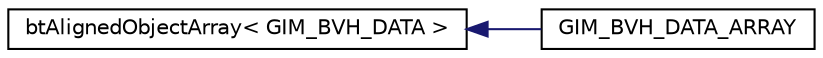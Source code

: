 digraph G
{
  edge [fontname="Helvetica",fontsize="10",labelfontname="Helvetica",labelfontsize="10"];
  node [fontname="Helvetica",fontsize="10",shape=record];
  rankdir=LR;
  Node1 [label="btAlignedObjectArray\< GIM_BVH_DATA \>",height=0.2,width=0.4,color="black", fillcolor="white", style="filled",URL="$dc/df2/classbtAlignedObjectArray.html"];
  Node1 -> Node2 [dir=back,color="midnightblue",fontsize="10",style="solid",fontname="Helvetica"];
  Node2 [label="GIM_BVH_DATA_ARRAY",height=0.2,width=0.4,color="black", fillcolor="white", style="filled",URL="$d0/da2/classGIM__BVH__DATA__ARRAY.html"];
}

